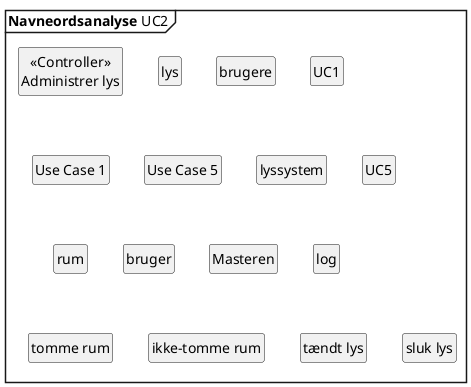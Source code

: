 @startuml navneordsanalyse
skinparam style strictuml
hide empty members

mainframe **Navneordsanalyse** UC2

class "<<Controller>>\nAdministrer lys" {

}

class "lys" {

}

class "brugere" {

}

class "UC1" {

}

class "Use Case 1" {

}

class "Use Case 5" {

}

class "lyssystem" {

}

class "UC5" {

}

class "rum" {

}

class "bruger" {

}

class "Masteren" {

}

class "log" {

}

class "tomme rum" {

}

class "ikke-tomme rum" {

}

class "tændt lys" {

}

class "sluk lys" {

}

@enduml
